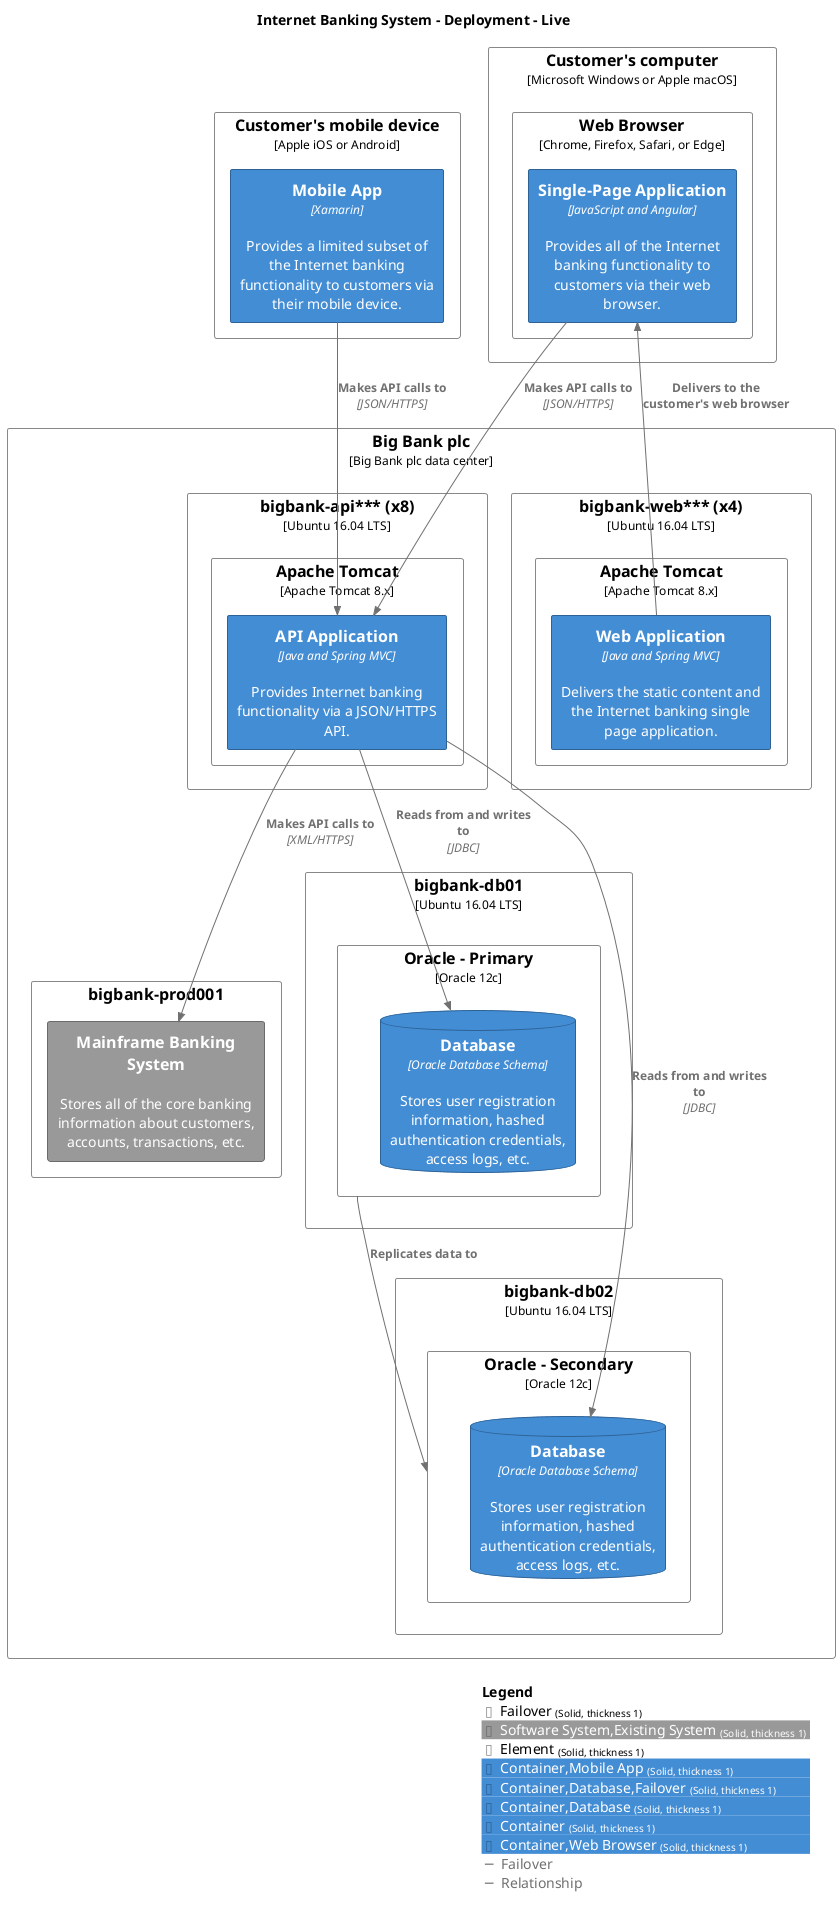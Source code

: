 @startuml
set separator none
title Internet Banking System - Deployment - Live

top to bottom direction

!include <C4/C4>
!include <C4/C4_Context>
!include <C4/C4_Container>
!include <C4/C4_Deployment>

AddElementTag("Failover", $bgColor="#ffffff", $borderColor="#888888", $fontColor="#000000", $sprite="", $shadowing="", $borderStyle="Solid", $borderThickness="1")
AddElementTag("Software System,Existing System", $bgColor="#999999", $borderColor="#6b6b6b", $fontColor="#ffffff", $sprite="", $shadowing="", $borderStyle="Solid", $borderThickness="1")
AddElementTag("Element", $bgColor="#ffffff", $borderColor="#888888", $fontColor="#000000", $sprite="", $shadowing="", $borderStyle="Solid", $borderThickness="1")
AddElementTag("Container,Mobile App", $bgColor="#438dd5", $borderColor="#2e6295", $fontColor="#ffffff", $sprite="", $shadowing="", $borderStyle="Solid", $borderThickness="1")
AddElementTag("Container,Database,Failover", $bgColor="#438dd5", $borderColor="#2e6295", $fontColor="#ffffff", $sprite="", $shadowing="", $borderStyle="Solid", $borderThickness="1")
AddElementTag("Container,Database", $bgColor="#438dd5", $borderColor="#2e6295", $fontColor="#ffffff", $sprite="", $shadowing="", $borderStyle="Solid", $borderThickness="1")
AddElementTag("Container", $bgColor="#438dd5", $borderColor="#2e6295", $fontColor="#ffffff", $sprite="", $shadowing="", $borderStyle="Solid", $borderThickness="1")
AddElementTag("Container,Web Browser", $bgColor="#438dd5", $borderColor="#2e6295", $fontColor="#ffffff", $sprite="", $shadowing="", $borderStyle="Solid", $borderThickness="1")

AddRelTag("Failover", $textColor="#707070", $lineColor="#707070", $lineStyle = "")
AddRelTag("Relationship", $textColor="#707070", $lineColor="#707070", $lineStyle = "")

Deployment_Node(Live.Customersmobiledevice, "Customer's mobile device", $type="Apple iOS or Android", $tags="Element", $link="") {
  Container(Live.Customersmobiledevice.MobileApp_1, "Mobile App", $techn="Xamarin", $descr="Provides a limited subset of the Internet banking functionality to customers via their mobile device.", $tags="Container,Mobile App", $link="")
}

Deployment_Node(Live.Customerscomputer, "Customer's computer", $type="Microsoft Windows or Apple macOS", $tags="Element", $link="") {
  Deployment_Node(Live.Customerscomputer.WebBrowser, "Web Browser", $type="Chrome, Firefox, Safari, or Edge", $tags="Element", $link="") {
    Container(Live.Customerscomputer.WebBrowser.SinglePageApplication_1, "Single-Page Application", $techn="JavaScript and Angular", $descr="Provides all of the Internet banking functionality to customers via their web browser.", $tags="Container,Web Browser", $link="")
  }

}

Deployment_Node(Live.BigBankplc, "Big Bank plc", $type="Big Bank plc data center", $tags="Element", $link="") {
  Deployment_Node(Live.BigBankplc.bigbankprod001, "bigbank-prod001", $type="", $tags="Element", $link="") {
    System(Live.BigBankplc.bigbankprod001.MainframeBankingSystem_1, "Mainframe Banking System", $descr="Stores all of the core banking information about customers, accounts, transactions, etc.", $tags="Software System,Existing System", $link="")
  }

  Deployment_Node(Live.BigBankplc.bigbankweb, "bigbank-web*** (x4)", $type="Ubuntu 16.04 LTS", $tags="Element", $link="") {
    Deployment_Node(Live.BigBankplc.bigbankweb.ApacheTomcat, "Apache Tomcat", $type="Apache Tomcat 8.x", $tags="Element", $link="") {
      Container(Live.BigBankplc.bigbankweb.ApacheTomcat.WebApplication_1, "Web Application", $techn="Java and Spring MVC", $descr="Delivers the static content and the Internet banking single page application.", $tags="Container", $link="")
    }

  }

  Deployment_Node(Live.BigBankplc.bigbankapi, "bigbank-api*** (x8)", $type="Ubuntu 16.04 LTS", $tags="Element", $link="") {
    Deployment_Node(Live.BigBankplc.bigbankapi.ApacheTomcat, "Apache Tomcat", $type="Apache Tomcat 8.x", $tags="Element", $link="") {
      Container(Live.BigBankplc.bigbankapi.ApacheTomcat.APIApplication_1, "API Application", $techn="Java and Spring MVC", $descr="Provides Internet banking functionality via a JSON/HTTPS API.", $tags="Container", $link="")
    }

  }

  Deployment_Node(Live.BigBankplc.bigbankdb01, "bigbank-db01", $type="Ubuntu 16.04 LTS", $tags="Element", $link="") {
    Deployment_Node(Live.BigBankplc.bigbankdb01.OraclePrimary, "Oracle - Primary", $type="Oracle 12c", $tags="Element", $link="") {
      ContainerDb(Live.BigBankplc.bigbankdb01.OraclePrimary.Database_1, "Database", $techn="Oracle Database Schema", $descr="Stores user registration information, hashed authentication credentials, access logs, etc.", $tags="Container,Database", $link="")
    }

  }

  Deployment_Node(Live.BigBankplc.bigbankdb02, "bigbank-db02", $type="Ubuntu 16.04 LTS", $tags="Failover", $link="") {
    Deployment_Node(Live.BigBankplc.bigbankdb02.OracleSecondary, "Oracle - Secondary", $type="Oracle 12c", $tags="Failover", $link="") {
      ContainerDb(Live.BigBankplc.bigbankdb02.OracleSecondary.Database_2, "Database", $techn="Oracle Database Schema", $descr="Stores user registration information, hashed authentication credentials, access logs, etc.", $tags="Container,Database,Failover", $link="")
    }

  }

}

Rel(Live.BigBankplc.bigbankweb.ApacheTomcat.WebApplication_1, Live.Customerscomputer.WebBrowser.SinglePageApplication_1, "Delivers to the customer's web browser", $techn="", $tags="Relationship", $link="")
Rel(Live.Customersmobiledevice.MobileApp_1, Live.BigBankplc.bigbankapi.ApacheTomcat.APIApplication_1, "Makes API calls to", $techn="JSON/HTTPS", $tags="Relationship", $link="")
Rel(Live.Customerscomputer.WebBrowser.SinglePageApplication_1, Live.BigBankplc.bigbankapi.ApacheTomcat.APIApplication_1, "Makes API calls to", $techn="JSON/HTTPS", $tags="Relationship", $link="")
Rel(Live.BigBankplc.bigbankapi.ApacheTomcat.APIApplication_1, Live.BigBankplc.bigbankprod001.MainframeBankingSystem_1, "Makes API calls to", $techn="XML/HTTPS", $tags="Relationship", $link="")
Rel(Live.BigBankplc.bigbankapi.ApacheTomcat.APIApplication_1, Live.BigBankplc.bigbankdb01.OraclePrimary.Database_1, "Reads from and writes to", $techn="JDBC", $tags="Relationship", $link="")
Rel(Live.BigBankplc.bigbankapi.ApacheTomcat.APIApplication_1, Live.BigBankplc.bigbankdb02.OracleSecondary.Database_2, "Reads from and writes to", $techn="JDBC", $tags="Failover", $link="")
Rel(Live.BigBankplc.bigbankdb01.OraclePrimary, Live.BigBankplc.bigbankdb02.OracleSecondary, "Replicates data to", $techn="", $tags="Relationship", $link="")

SHOW_LEGEND(true)
@enduml